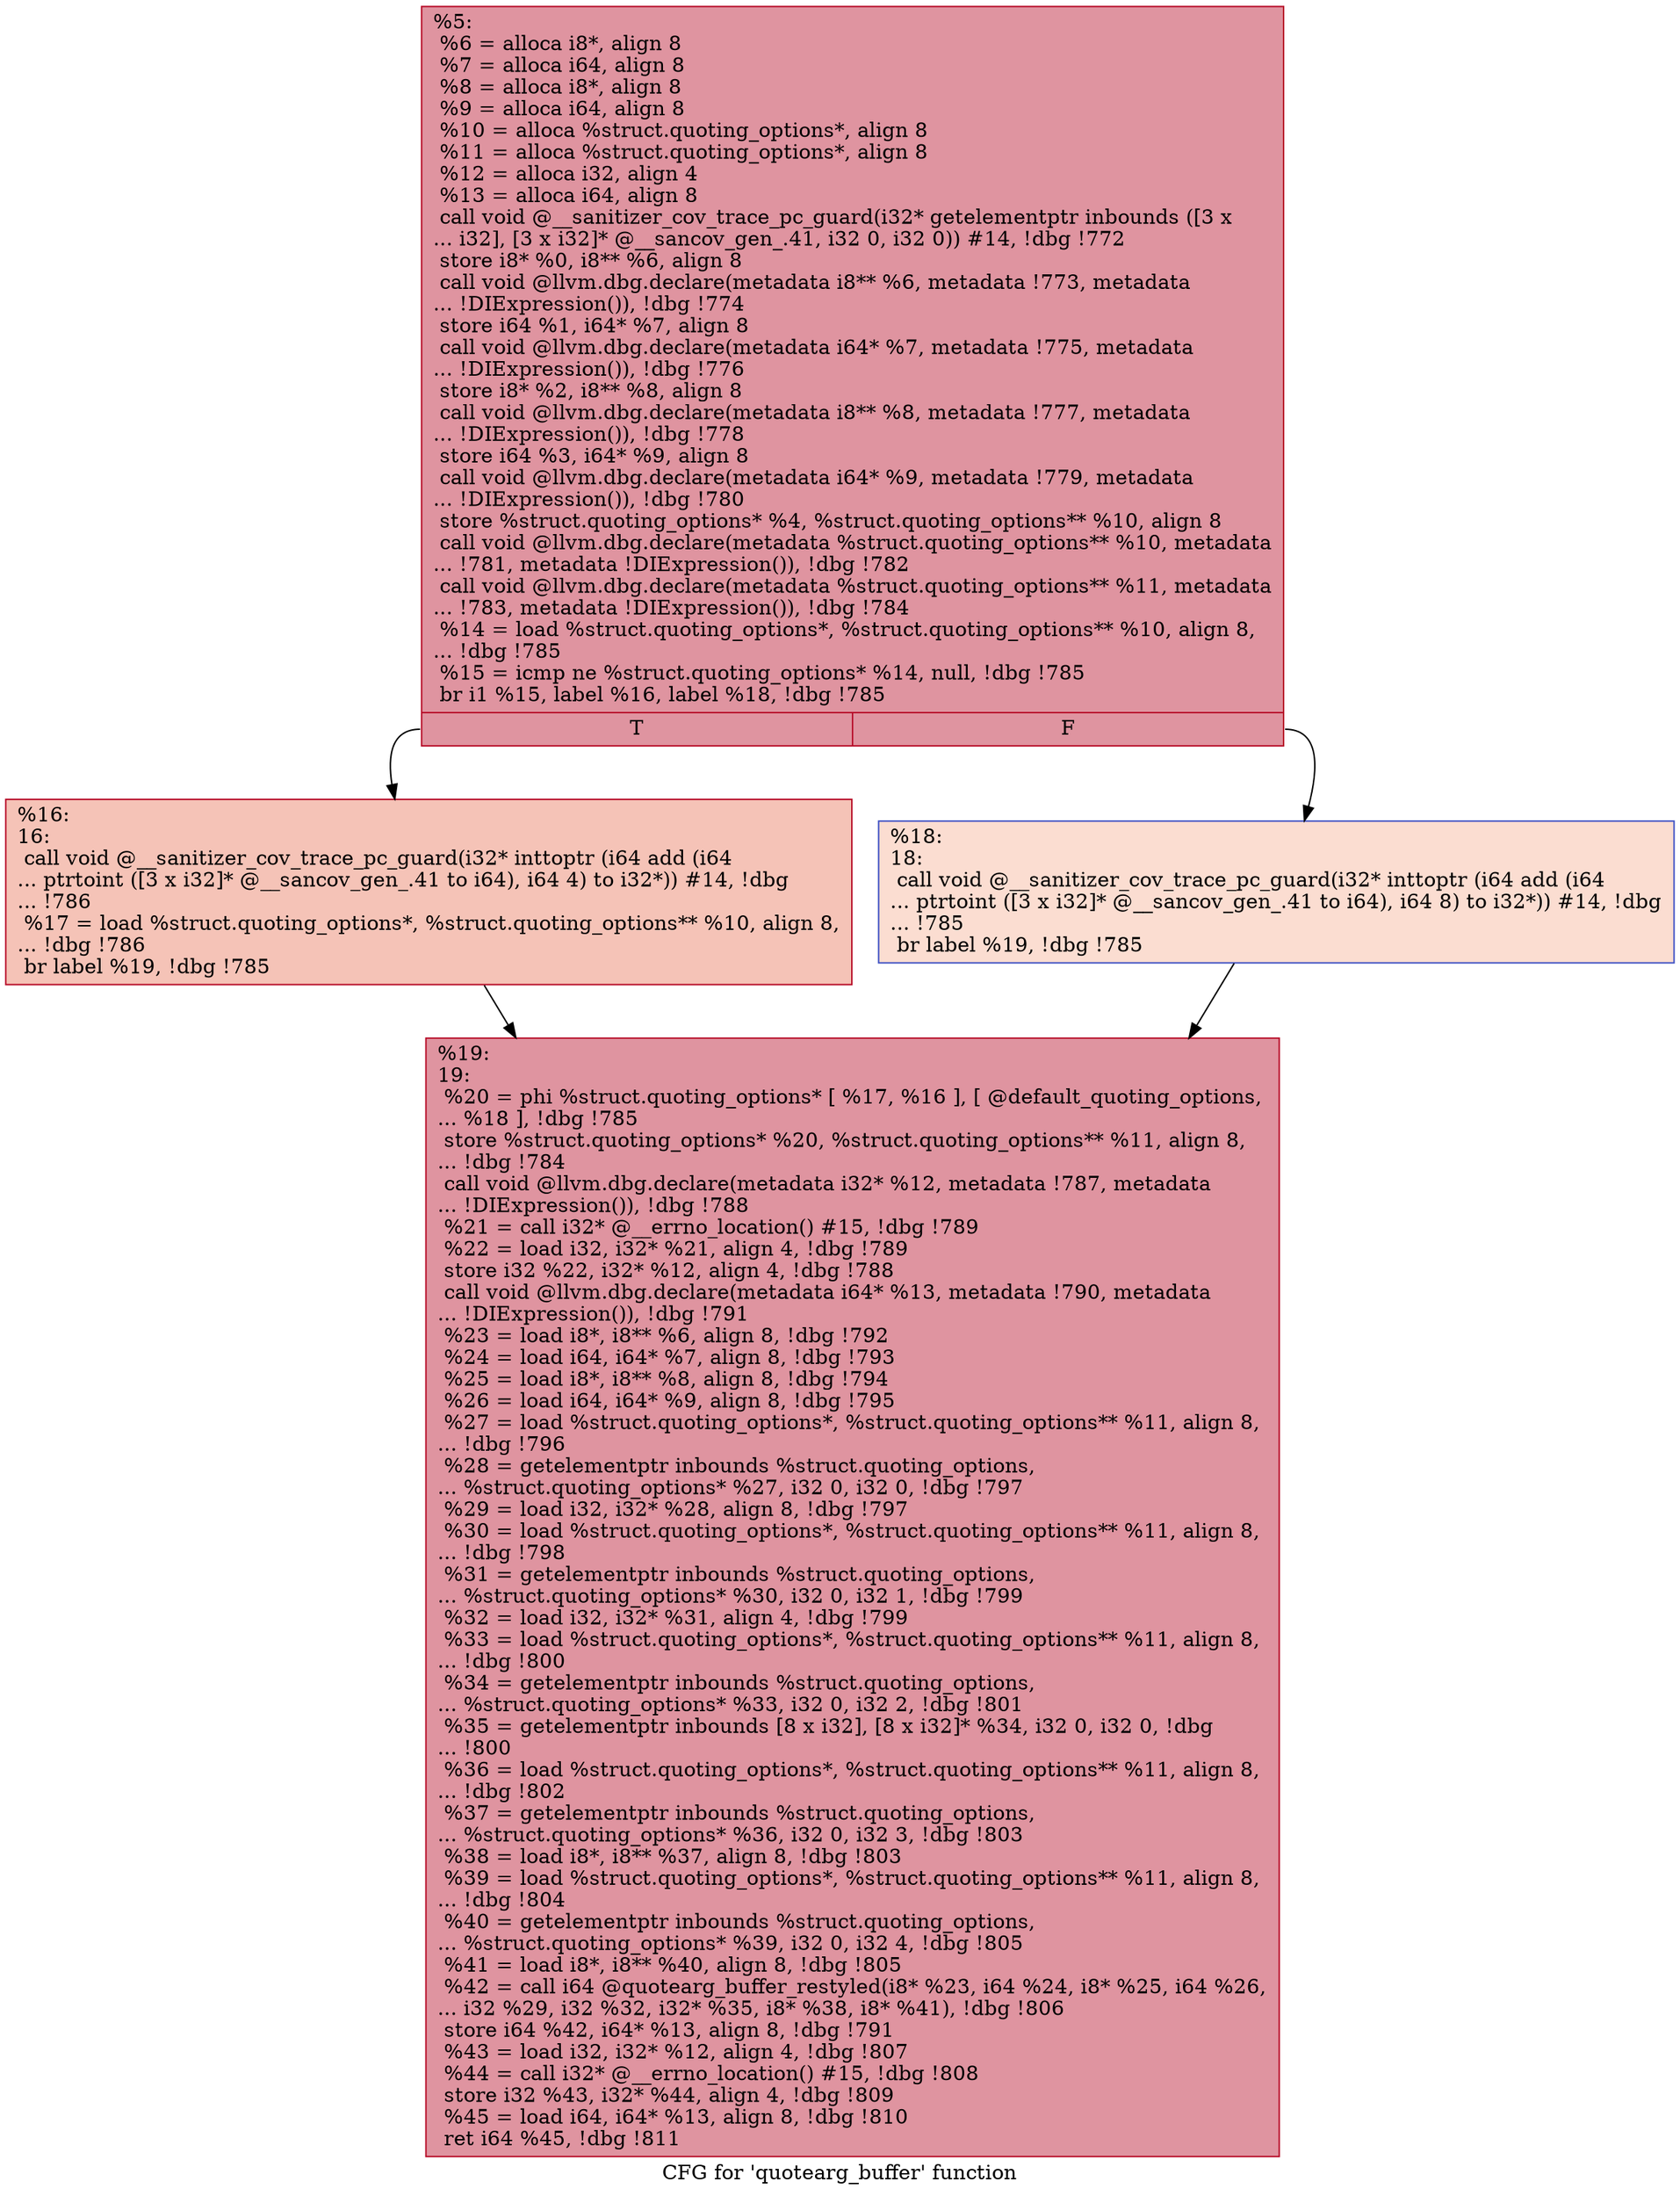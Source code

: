 digraph "CFG for 'quotearg_buffer' function" {
	label="CFG for 'quotearg_buffer' function";

	Node0x55555584b180 [shape=record,color="#b70d28ff", style=filled, fillcolor="#b70d2870",label="{%5:\l  %6 = alloca i8*, align 8\l  %7 = alloca i64, align 8\l  %8 = alloca i8*, align 8\l  %9 = alloca i64, align 8\l  %10 = alloca %struct.quoting_options*, align 8\l  %11 = alloca %struct.quoting_options*, align 8\l  %12 = alloca i32, align 4\l  %13 = alloca i64, align 8\l  call void @__sanitizer_cov_trace_pc_guard(i32* getelementptr inbounds ([3 x\l... i32], [3 x i32]* @__sancov_gen_.41, i32 0, i32 0)) #14, !dbg !772\l  store i8* %0, i8** %6, align 8\l  call void @llvm.dbg.declare(metadata i8** %6, metadata !773, metadata\l... !DIExpression()), !dbg !774\l  store i64 %1, i64* %7, align 8\l  call void @llvm.dbg.declare(metadata i64* %7, metadata !775, metadata\l... !DIExpression()), !dbg !776\l  store i8* %2, i8** %8, align 8\l  call void @llvm.dbg.declare(metadata i8** %8, metadata !777, metadata\l... !DIExpression()), !dbg !778\l  store i64 %3, i64* %9, align 8\l  call void @llvm.dbg.declare(metadata i64* %9, metadata !779, metadata\l... !DIExpression()), !dbg !780\l  store %struct.quoting_options* %4, %struct.quoting_options** %10, align 8\l  call void @llvm.dbg.declare(metadata %struct.quoting_options** %10, metadata\l... !781, metadata !DIExpression()), !dbg !782\l  call void @llvm.dbg.declare(metadata %struct.quoting_options** %11, metadata\l... !783, metadata !DIExpression()), !dbg !784\l  %14 = load %struct.quoting_options*, %struct.quoting_options** %10, align 8,\l... !dbg !785\l  %15 = icmp ne %struct.quoting_options* %14, null, !dbg !785\l  br i1 %15, label %16, label %18, !dbg !785\l|{<s0>T|<s1>F}}"];
	Node0x55555584b180:s0 -> Node0x55555584f5b0;
	Node0x55555584b180:s1 -> Node0x55555584f7a0;
	Node0x55555584f5b0 [shape=record,color="#b70d28ff", style=filled, fillcolor="#e8765c70",label="{%16:\l16:                                               \l  call void @__sanitizer_cov_trace_pc_guard(i32* inttoptr (i64 add (i64\l... ptrtoint ([3 x i32]* @__sancov_gen_.41 to i64), i64 4) to i32*)) #14, !dbg\l... !786\l  %17 = load %struct.quoting_options*, %struct.quoting_options** %10, align 8,\l... !dbg !786\l  br label %19, !dbg !785\l}"];
	Node0x55555584f5b0 -> Node0x55555584f7f0;
	Node0x55555584f7a0 [shape=record,color="#3d50c3ff", style=filled, fillcolor="#f7b39670",label="{%18:\l18:                                               \l  call void @__sanitizer_cov_trace_pc_guard(i32* inttoptr (i64 add (i64\l... ptrtoint ([3 x i32]* @__sancov_gen_.41 to i64), i64 8) to i32*)) #14, !dbg\l... !785\l  br label %19, !dbg !785\l}"];
	Node0x55555584f7a0 -> Node0x55555584f7f0;
	Node0x55555584f7f0 [shape=record,color="#b70d28ff", style=filled, fillcolor="#b70d2870",label="{%19:\l19:                                               \l  %20 = phi %struct.quoting_options* [ %17, %16 ], [ @default_quoting_options,\l... %18 ], !dbg !785\l  store %struct.quoting_options* %20, %struct.quoting_options** %11, align 8,\l... !dbg !784\l  call void @llvm.dbg.declare(metadata i32* %12, metadata !787, metadata\l... !DIExpression()), !dbg !788\l  %21 = call i32* @__errno_location() #15, !dbg !789\l  %22 = load i32, i32* %21, align 4, !dbg !789\l  store i32 %22, i32* %12, align 4, !dbg !788\l  call void @llvm.dbg.declare(metadata i64* %13, metadata !790, metadata\l... !DIExpression()), !dbg !791\l  %23 = load i8*, i8** %6, align 8, !dbg !792\l  %24 = load i64, i64* %7, align 8, !dbg !793\l  %25 = load i8*, i8** %8, align 8, !dbg !794\l  %26 = load i64, i64* %9, align 8, !dbg !795\l  %27 = load %struct.quoting_options*, %struct.quoting_options** %11, align 8,\l... !dbg !796\l  %28 = getelementptr inbounds %struct.quoting_options,\l... %struct.quoting_options* %27, i32 0, i32 0, !dbg !797\l  %29 = load i32, i32* %28, align 8, !dbg !797\l  %30 = load %struct.quoting_options*, %struct.quoting_options** %11, align 8,\l... !dbg !798\l  %31 = getelementptr inbounds %struct.quoting_options,\l... %struct.quoting_options* %30, i32 0, i32 1, !dbg !799\l  %32 = load i32, i32* %31, align 4, !dbg !799\l  %33 = load %struct.quoting_options*, %struct.quoting_options** %11, align 8,\l... !dbg !800\l  %34 = getelementptr inbounds %struct.quoting_options,\l... %struct.quoting_options* %33, i32 0, i32 2, !dbg !801\l  %35 = getelementptr inbounds [8 x i32], [8 x i32]* %34, i32 0, i32 0, !dbg\l... !800\l  %36 = load %struct.quoting_options*, %struct.quoting_options** %11, align 8,\l... !dbg !802\l  %37 = getelementptr inbounds %struct.quoting_options,\l... %struct.quoting_options* %36, i32 0, i32 3, !dbg !803\l  %38 = load i8*, i8** %37, align 8, !dbg !803\l  %39 = load %struct.quoting_options*, %struct.quoting_options** %11, align 8,\l... !dbg !804\l  %40 = getelementptr inbounds %struct.quoting_options,\l... %struct.quoting_options* %39, i32 0, i32 4, !dbg !805\l  %41 = load i8*, i8** %40, align 8, !dbg !805\l  %42 = call i64 @quotearg_buffer_restyled(i8* %23, i64 %24, i8* %25, i64 %26,\l... i32 %29, i32 %32, i32* %35, i8* %38, i8* %41), !dbg !806\l  store i64 %42, i64* %13, align 8, !dbg !791\l  %43 = load i32, i32* %12, align 4, !dbg !807\l  %44 = call i32* @__errno_location() #15, !dbg !808\l  store i32 %43, i32* %44, align 4, !dbg !809\l  %45 = load i64, i64* %13, align 8, !dbg !810\l  ret i64 %45, !dbg !811\l}"];
}
